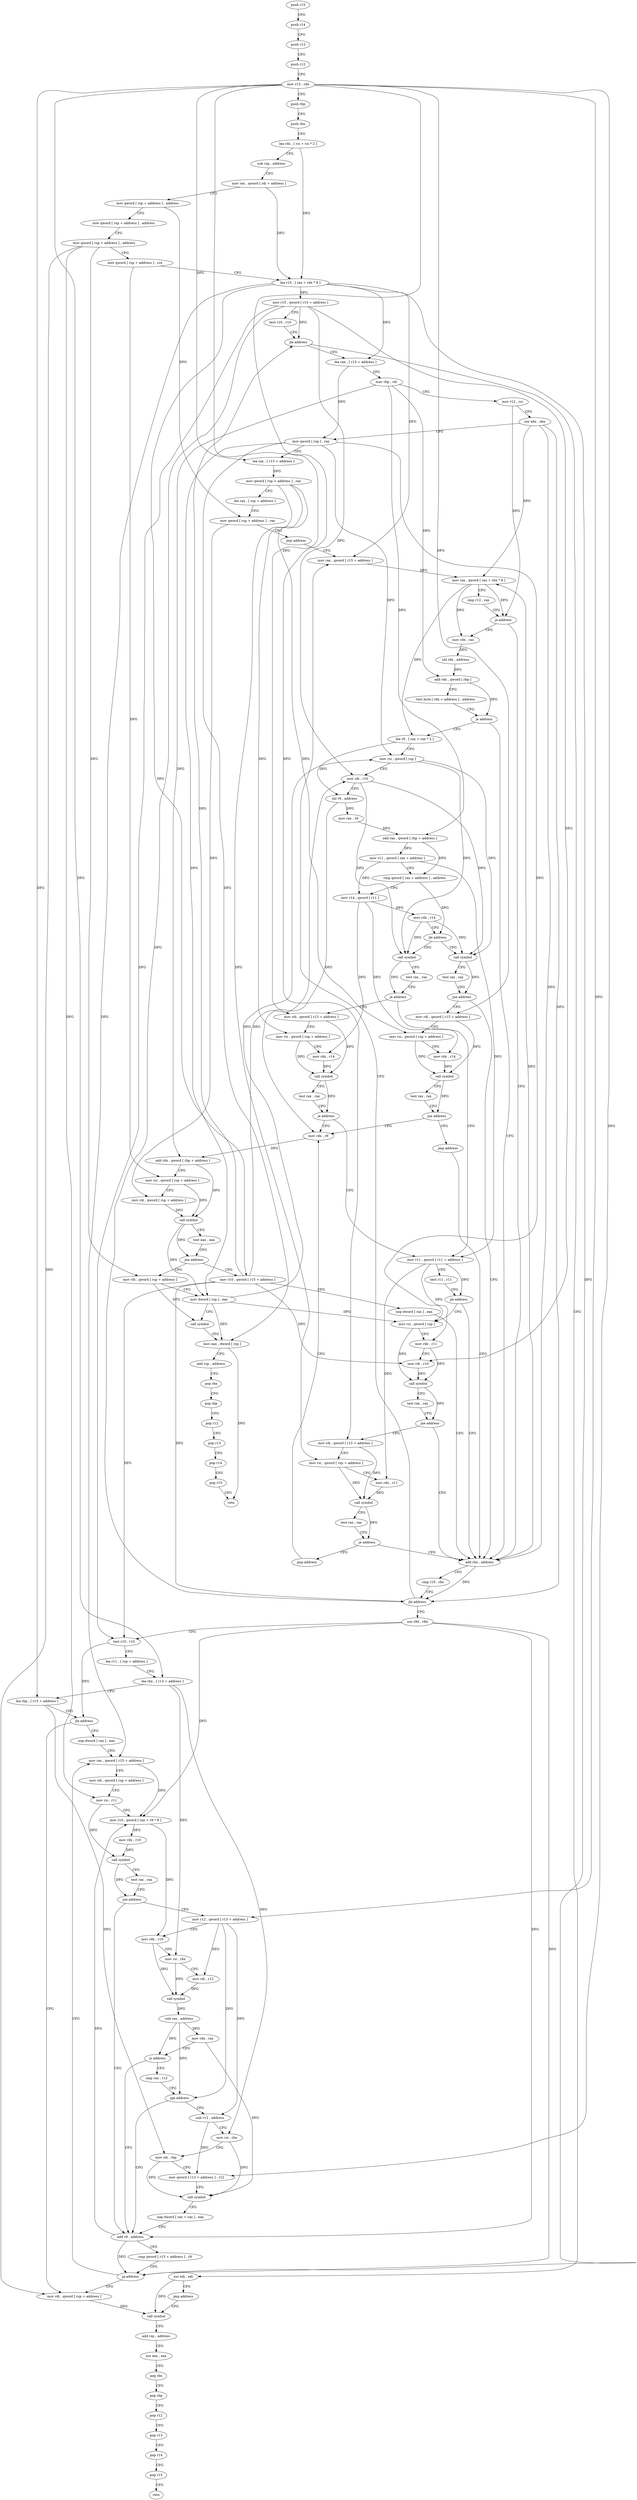digraph "func" {
"4243632" [label = "push r15" ]
"4243634" [label = "push r14" ]
"4243636" [label = "push r13" ]
"4243638" [label = "push r12" ]
"4243640" [label = "mov r13 , rdx" ]
"4243643" [label = "push rbp" ]
"4243644" [label = "push rbx" ]
"4243645" [label = "lea rdx , [ rsi + rsi * 2 ]" ]
"4243649" [label = "sub rsp , address" ]
"4243653" [label = "mov rax , qword [ rdi + address ]" ]
"4243657" [label = "mov qword [ rsp + address ] , address" ]
"4243666" [label = "mov qword [ rsp + address ] , address" ]
"4243675" [label = "mov qword [ rsp + address ] , address" ]
"4243684" [label = "mov qword [ rsp + address ] , rcx" ]
"4243689" [label = "lea r15 , [ rax + rdx * 8 ]" ]
"4243693" [label = "mov r10 , qword [ r15 + address ]" ]
"4243697" [label = "test r10 , r10" ]
"4243700" [label = "jle address" ]
"4244199" [label = "xor edi , edi" ]
"4243706" [label = "lea rax , [ r15 + address ]" ]
"4244201" [label = "jmp address" ]
"4244143" [label = "call symbol" ]
"4243710" [label = "mov rbp , rdi" ]
"4243713" [label = "mov r12 , rsi" ]
"4243716" [label = "xor ebx , ebx" ]
"4243718" [label = "mov qword [ rsp ] , rax" ]
"4243722" [label = "lea rax , [ r13 + address ]" ]
"4243726" [label = "mov qword [ rsp + address ] , rax" ]
"4243731" [label = "lea rax , [ rsp + address ]" ]
"4243736" [label = "mov qword [ rsp + address ] , rax" ]
"4243741" [label = "jmp address" ]
"4243821" [label = "mov rax , qword [ r15 + address ]" ]
"4244148" [label = "add rsp , address" ]
"4244152" [label = "xor eax , eax" ]
"4244154" [label = "pop rbx" ]
"4244155" [label = "pop rbp" ]
"4244156" [label = "pop r12" ]
"4244158" [label = "pop r13" ]
"4244160" [label = "pop r14" ]
"4244162" [label = "pop r15" ]
"4244164" [label = "retn" ]
"4243825" [label = "mov rax , qword [ rax + rbx * 8 ]" ]
"4243829" [label = "cmp r12 , rax" ]
"4243832" [label = "je address" ]
"4243808" [label = "add rbx , address" ]
"4243834" [label = "mov rdx , rax" ]
"4243812" [label = "cmp r10 , rbx" ]
"4243815" [label = "jle address" ]
"4244016" [label = "xor r9d , r9d" ]
"4243837" [label = "shl rdx , address" ]
"4243841" [label = "add rdx , qword [ rbp ]" ]
"4243845" [label = "test byte [ rdx + address ] , address" ]
"4243849" [label = "je address" ]
"4243851" [label = "lea r9 , [ rax + rax * 2 ]" ]
"4244019" [label = "test r10 , r10" ]
"4244022" [label = "lea r11 , [ rsp + address ]" ]
"4244027" [label = "lea rbx , [ r13 + address ]" ]
"4244031" [label = "lea rbp , [ r13 + address ]" ]
"4244035" [label = "jle address" ]
"4244138" [label = "mov rdi , qword [ rsp + address ]" ]
"4244037" [label = "nop dword [ rax ] , eax" ]
"4243855" [label = "mov rsi , qword [ rsp ]" ]
"4243859" [label = "mov rdi , r10" ]
"4243862" [label = "shl r9 , address" ]
"4243866" [label = "mov rax , r9" ]
"4243869" [label = "add rax , qword [ rbp + address ]" ]
"4243873" [label = "mov r11 , qword [ rax + address ]" ]
"4243877" [label = "cmp qword [ rax + address ] , address" ]
"4243882" [label = "mov r14 , qword [ r11 ]" ]
"4243885" [label = "mov rdx , r14" ]
"4243888" [label = "jle address" ]
"4243968" [label = "call symbol" ]
"4243890" [label = "call symbol" ]
"4244040" [label = "mov rax , qword [ r15 + address ]" ]
"4243973" [label = "test rax , rax" ]
"4243976" [label = "jne address" ]
"4243982" [label = "mov rdi , qword [ r13 + address ]" ]
"4243895" [label = "test rax , rax" ]
"4243898" [label = "je address" ]
"4243744" [label = "mov rdi , qword [ r13 + address ]" ]
"4243904" [label = "mov r11 , qword [ r11 + address ]" ]
"4244128" [label = "add r9 , address" ]
"4244132" [label = "cmp qword [ r15 + address ] , r9" ]
"4244136" [label = "jg address" ]
"4244069" [label = "mov r12 , qword [ r13 + address ]" ]
"4244073" [label = "mov rdx , r10" ]
"4244076" [label = "mov rsi , rbx" ]
"4244079" [label = "mov rdi , r12" ]
"4244082" [label = "call symbol" ]
"4244087" [label = "sub rax , address" ]
"4244091" [label = "mov rdx , rax" ]
"4244094" [label = "js address" ]
"4244096" [label = "cmp rax , r12" ]
"4243986" [label = "mov rsi , qword [ rsp + address ]" ]
"4243991" [label = "mov rdx , r14" ]
"4243994" [label = "call symbol" ]
"4243999" [label = "test rax , rax" ]
"4244002" [label = "jne address" ]
"4243770" [label = "mov rdx , r9" ]
"4244008" [label = "jmp address" ]
"4243748" [label = "mov rsi , qword [ rsp + address ]" ]
"4243753" [label = "mov rdx , r14" ]
"4243756" [label = "call symbol" ]
"4243761" [label = "test rax , rax" ]
"4243764" [label = "je address" ]
"4243908" [label = "test r11 , r11" ]
"4243911" [label = "jle address" ]
"4243913" [label = "mov rsi , qword [ rsp ]" ]
"4244044" [label = "mov rdi , qword [ rsp + address ]" ]
"4244049" [label = "mov rsi , r11" ]
"4244052" [label = "mov r10 , qword [ rax + r9 * 8 ]" ]
"4244056" [label = "mov rdx , r10" ]
"4244059" [label = "call symbol" ]
"4244064" [label = "test rax , rax" ]
"4244067" [label = "jne address" ]
"4244099" [label = "jge address" ]
"4244101" [label = "sub r12 , address" ]
"4243773" [label = "add rdx , qword [ rbp + address ]" ]
"4243777" [label = "mov rsi , qword [ rsp + address ]" ]
"4243782" [label = "mov rdi , qword [ rsp + address ]" ]
"4243787" [label = "call symbol" ]
"4243792" [label = "test eax , eax" ]
"4243794" [label = "jne address" ]
"4244168" [label = "mov rdi , qword [ rsp + address ]" ]
"4243800" [label = "mov r10 , qword [ r15 + address ]" ]
"4243917" [label = "mov rdx , r11" ]
"4243920" [label = "mov rdi , r10" ]
"4243923" [label = "call symbol" ]
"4243928" [label = "test rax , rax" ]
"4243931" [label = "jne address" ]
"4243933" [label = "mov rdi , qword [ r13 + address ]" ]
"4244105" [label = "mov rsi , rbx" ]
"4244108" [label = "mov rdi , rbp" ]
"4244111" [label = "mov qword [ r13 + address ] , r12" ]
"4244115" [label = "call symbol" ]
"4244120" [label = "nop dword [ rax + rax ] , eax" ]
"4244173" [label = "mov dword [ rsp ] , eax" ]
"4244176" [label = "call symbol" ]
"4244181" [label = "mov eax , dword [ rsp ]" ]
"4244184" [label = "add rsp , address" ]
"4244188" [label = "pop rbx" ]
"4244189" [label = "pop rbp" ]
"4244190" [label = "pop r12" ]
"4244192" [label = "pop r13" ]
"4244194" [label = "pop r14" ]
"4244196" [label = "pop r15" ]
"4244198" [label = "retn" ]
"4243804" [label = "nop dword [ rax ] , eax" ]
"4243937" [label = "mov rsi , qword [ rsp + address ]" ]
"4243942" [label = "mov rdx , r11" ]
"4243945" [label = "call symbol" ]
"4243950" [label = "test rax , rax" ]
"4243953" [label = "je address" ]
"4243959" [label = "jmp address" ]
"4243632" -> "4243634" [ label = "CFG" ]
"4243634" -> "4243636" [ label = "CFG" ]
"4243636" -> "4243638" [ label = "CFG" ]
"4243638" -> "4243640" [ label = "CFG" ]
"4243640" -> "4243643" [ label = "CFG" ]
"4243640" -> "4243722" [ label = "DFG" ]
"4243640" -> "4244027" [ label = "DFG" ]
"4243640" -> "4244031" [ label = "DFG" ]
"4243640" -> "4243982" [ label = "DFG" ]
"4243640" -> "4243744" [ label = "DFG" ]
"4243640" -> "4244069" [ label = "DFG" ]
"4243640" -> "4243933" [ label = "DFG" ]
"4243640" -> "4244111" [ label = "DFG" ]
"4243643" -> "4243644" [ label = "CFG" ]
"4243644" -> "4243645" [ label = "CFG" ]
"4243645" -> "4243649" [ label = "CFG" ]
"4243645" -> "4243689" [ label = "DFG" ]
"4243649" -> "4243653" [ label = "CFG" ]
"4243653" -> "4243657" [ label = "CFG" ]
"4243653" -> "4243689" [ label = "DFG" ]
"4243657" -> "4243666" [ label = "CFG" ]
"4243657" -> "4243736" [ label = "DFG" ]
"4243666" -> "4243675" [ label = "CFG" ]
"4243675" -> "4243684" [ label = "CFG" ]
"4243675" -> "4244138" [ label = "DFG" ]
"4243675" -> "4244168" [ label = "DFG" ]
"4243675" -> "4244049" [ label = "DFG" ]
"4243684" -> "4243689" [ label = "CFG" ]
"4243684" -> "4243777" [ label = "DFG" ]
"4243689" -> "4243693" [ label = "DFG" ]
"4243689" -> "4243706" [ label = "DFG" ]
"4243689" -> "4243821" [ label = "DFG" ]
"4243689" -> "4244040" [ label = "DFG" ]
"4243689" -> "4244136" [ label = "DFG" ]
"4243689" -> "4243800" [ label = "DFG" ]
"4243693" -> "4243697" [ label = "CFG" ]
"4243693" -> "4243700" [ label = "DFG" ]
"4243693" -> "4243815" [ label = "DFG" ]
"4243693" -> "4244019" [ label = "DFG" ]
"4243693" -> "4243859" [ label = "DFG" ]
"4243693" -> "4243920" [ label = "DFG" ]
"4243697" -> "4243700" [ label = "CFG" ]
"4243700" -> "4244199" [ label = "CFG" ]
"4243700" -> "4243706" [ label = "CFG" ]
"4244199" -> "4244201" [ label = "CFG" ]
"4244199" -> "4244143" [ label = "DFG" ]
"4243706" -> "4243710" [ label = "CFG" ]
"4243706" -> "4243718" [ label = "DFG" ]
"4244201" -> "4244143" [ label = "CFG" ]
"4244143" -> "4244148" [ label = "CFG" ]
"4243710" -> "4243713" [ label = "CFG" ]
"4243710" -> "4243841" [ label = "DFG" ]
"4243710" -> "4243869" [ label = "DFG" ]
"4243710" -> "4243773" [ label = "DFG" ]
"4243713" -> "4243716" [ label = "CFG" ]
"4243713" -> "4243832" [ label = "DFG" ]
"4243716" -> "4243718" [ label = "CFG" ]
"4243716" -> "4243825" [ label = "DFG" ]
"4243716" -> "4243808" [ label = "DFG" ]
"4243716" -> "4243815" [ label = "DFG" ]
"4243718" -> "4243722" [ label = "CFG" ]
"4243718" -> "4243855" [ label = "DFG" ]
"4243718" -> "4243913" [ label = "DFG" ]
"4243718" -> "4244173" [ label = "DFG" ]
"4243718" -> "4244181" [ label = "DFG" ]
"4243722" -> "4243726" [ label = "DFG" ]
"4243726" -> "4243731" [ label = "CFG" ]
"4243726" -> "4243986" [ label = "DFG" ]
"4243726" -> "4243748" [ label = "DFG" ]
"4243726" -> "4243937" [ label = "DFG" ]
"4243731" -> "4243736" [ label = "CFG" ]
"4243736" -> "4243741" [ label = "CFG" ]
"4243736" -> "4243782" [ label = "DFG" ]
"4243741" -> "4243821" [ label = "CFG" ]
"4243821" -> "4243825" [ label = "DFG" ]
"4244148" -> "4244152" [ label = "CFG" ]
"4244152" -> "4244154" [ label = "CFG" ]
"4244154" -> "4244155" [ label = "CFG" ]
"4244155" -> "4244156" [ label = "CFG" ]
"4244156" -> "4244158" [ label = "CFG" ]
"4244158" -> "4244160" [ label = "CFG" ]
"4244160" -> "4244162" [ label = "CFG" ]
"4244162" -> "4244164" [ label = "CFG" ]
"4243825" -> "4243829" [ label = "CFG" ]
"4243825" -> "4243832" [ label = "DFG" ]
"4243825" -> "4243834" [ label = "DFG" ]
"4243825" -> "4243851" [ label = "DFG" ]
"4243829" -> "4243832" [ label = "CFG" ]
"4243832" -> "4243808" [ label = "CFG" ]
"4243832" -> "4243834" [ label = "CFG" ]
"4243808" -> "4243812" [ label = "CFG" ]
"4243808" -> "4243825" [ label = "DFG" ]
"4243808" -> "4243815" [ label = "DFG" ]
"4243834" -> "4243837" [ label = "DFG" ]
"4243812" -> "4243815" [ label = "CFG" ]
"4243815" -> "4244016" [ label = "CFG" ]
"4243815" -> "4243821" [ label = "CFG" ]
"4244016" -> "4244019" [ label = "CFG" ]
"4244016" -> "4244052" [ label = "DFG" ]
"4244016" -> "4244128" [ label = "DFG" ]
"4244016" -> "4244136" [ label = "DFG" ]
"4243837" -> "4243841" [ label = "DFG" ]
"4243841" -> "4243845" [ label = "CFG" ]
"4243841" -> "4243849" [ label = "DFG" ]
"4243845" -> "4243849" [ label = "CFG" ]
"4243849" -> "4243808" [ label = "CFG" ]
"4243849" -> "4243851" [ label = "CFG" ]
"4243851" -> "4243855" [ label = "CFG" ]
"4243851" -> "4243862" [ label = "DFG" ]
"4244019" -> "4244022" [ label = "CFG" ]
"4244019" -> "4244035" [ label = "DFG" ]
"4244022" -> "4244027" [ label = "CFG" ]
"4244027" -> "4244031" [ label = "CFG" ]
"4244027" -> "4244076" [ label = "DFG" ]
"4244027" -> "4244105" [ label = "DFG" ]
"4244031" -> "4244035" [ label = "CFG" ]
"4244031" -> "4244108" [ label = "DFG" ]
"4244035" -> "4244138" [ label = "CFG" ]
"4244035" -> "4244037" [ label = "CFG" ]
"4244138" -> "4244143" [ label = "DFG" ]
"4244037" -> "4244040" [ label = "CFG" ]
"4243855" -> "4243859" [ label = "CFG" ]
"4243855" -> "4243968" [ label = "DFG" ]
"4243855" -> "4243890" [ label = "DFG" ]
"4243859" -> "4243862" [ label = "CFG" ]
"4243859" -> "4243968" [ label = "DFG" ]
"4243859" -> "4243890" [ label = "DFG" ]
"4243862" -> "4243866" [ label = "DFG" ]
"4243862" -> "4243770" [ label = "DFG" ]
"4243866" -> "4243869" [ label = "DFG" ]
"4243869" -> "4243873" [ label = "DFG" ]
"4243869" -> "4243877" [ label = "DFG" ]
"4243873" -> "4243877" [ label = "CFG" ]
"4243873" -> "4243882" [ label = "DFG" ]
"4243873" -> "4243904" [ label = "DFG" ]
"4243877" -> "4243882" [ label = "CFG" ]
"4243877" -> "4243888" [ label = "DFG" ]
"4243882" -> "4243885" [ label = "DFG" ]
"4243882" -> "4243991" [ label = "DFG" ]
"4243882" -> "4243753" [ label = "DFG" ]
"4243885" -> "4243888" [ label = "CFG" ]
"4243885" -> "4243968" [ label = "DFG" ]
"4243885" -> "4243890" [ label = "DFG" ]
"4243888" -> "4243968" [ label = "CFG" ]
"4243888" -> "4243890" [ label = "CFG" ]
"4243968" -> "4243973" [ label = "CFG" ]
"4243968" -> "4243976" [ label = "DFG" ]
"4243890" -> "4243895" [ label = "CFG" ]
"4243890" -> "4243898" [ label = "DFG" ]
"4244040" -> "4244044" [ label = "CFG" ]
"4244040" -> "4244052" [ label = "DFG" ]
"4243973" -> "4243976" [ label = "CFG" ]
"4243976" -> "4243808" [ label = "CFG" ]
"4243976" -> "4243982" [ label = "CFG" ]
"4243982" -> "4243986" [ label = "CFG" ]
"4243982" -> "4243994" [ label = "DFG" ]
"4243895" -> "4243898" [ label = "CFG" ]
"4243898" -> "4243744" [ label = "CFG" ]
"4243898" -> "4243904" [ label = "CFG" ]
"4243744" -> "4243748" [ label = "CFG" ]
"4243744" -> "4243756" [ label = "DFG" ]
"4243904" -> "4243908" [ label = "CFG" ]
"4243904" -> "4243911" [ label = "DFG" ]
"4243904" -> "4243917" [ label = "DFG" ]
"4243904" -> "4243942" [ label = "DFG" ]
"4244128" -> "4244132" [ label = "CFG" ]
"4244128" -> "4244052" [ label = "DFG" ]
"4244128" -> "4244136" [ label = "DFG" ]
"4244132" -> "4244136" [ label = "CFG" ]
"4244136" -> "4244040" [ label = "CFG" ]
"4244136" -> "4244138" [ label = "CFG" ]
"4244069" -> "4244073" [ label = "CFG" ]
"4244069" -> "4244079" [ label = "DFG" ]
"4244069" -> "4244099" [ label = "DFG" ]
"4244069" -> "4244101" [ label = "DFG" ]
"4244073" -> "4244076" [ label = "CFG" ]
"4244073" -> "4244082" [ label = "DFG" ]
"4244076" -> "4244079" [ label = "CFG" ]
"4244076" -> "4244082" [ label = "DFG" ]
"4244079" -> "4244082" [ label = "DFG" ]
"4244082" -> "4244087" [ label = "DFG" ]
"4244087" -> "4244091" [ label = "DFG" ]
"4244087" -> "4244099" [ label = "DFG" ]
"4244087" -> "4244094" [ label = "DFG" ]
"4244091" -> "4244094" [ label = "CFG" ]
"4244091" -> "4244115" [ label = "DFG" ]
"4244094" -> "4244128" [ label = "CFG" ]
"4244094" -> "4244096" [ label = "CFG" ]
"4244096" -> "4244099" [ label = "CFG" ]
"4243986" -> "4243991" [ label = "CFG" ]
"4243986" -> "4243994" [ label = "DFG" ]
"4243991" -> "4243994" [ label = "DFG" ]
"4243994" -> "4243999" [ label = "CFG" ]
"4243994" -> "4244002" [ label = "DFG" ]
"4243999" -> "4244002" [ label = "CFG" ]
"4244002" -> "4243770" [ label = "CFG" ]
"4244002" -> "4244008" [ label = "CFG" ]
"4243770" -> "4243773" [ label = "DFG" ]
"4244008" -> "4243808" [ label = "CFG" ]
"4243748" -> "4243753" [ label = "CFG" ]
"4243748" -> "4243756" [ label = "DFG" ]
"4243753" -> "4243756" [ label = "DFG" ]
"4243756" -> "4243761" [ label = "CFG" ]
"4243756" -> "4243764" [ label = "DFG" ]
"4243761" -> "4243764" [ label = "CFG" ]
"4243764" -> "4243904" [ label = "CFG" ]
"4243764" -> "4243770" [ label = "CFG" ]
"4243908" -> "4243911" [ label = "CFG" ]
"4243911" -> "4243808" [ label = "CFG" ]
"4243911" -> "4243913" [ label = "CFG" ]
"4243913" -> "4243917" [ label = "CFG" ]
"4243913" -> "4243923" [ label = "DFG" ]
"4244044" -> "4244049" [ label = "CFG" ]
"4244049" -> "4244052" [ label = "CFG" ]
"4244049" -> "4244059" [ label = "DFG" ]
"4244052" -> "4244056" [ label = "DFG" ]
"4244052" -> "4244073" [ label = "DFG" ]
"4244056" -> "4244059" [ label = "DFG" ]
"4244059" -> "4244064" [ label = "CFG" ]
"4244059" -> "4244067" [ label = "DFG" ]
"4244064" -> "4244067" [ label = "CFG" ]
"4244067" -> "4244128" [ label = "CFG" ]
"4244067" -> "4244069" [ label = "CFG" ]
"4244099" -> "4244128" [ label = "CFG" ]
"4244099" -> "4244101" [ label = "CFG" ]
"4244101" -> "4244105" [ label = "CFG" ]
"4244101" -> "4244111" [ label = "DFG" ]
"4243773" -> "4243777" [ label = "CFG" ]
"4243773" -> "4243787" [ label = "DFG" ]
"4243777" -> "4243782" [ label = "CFG" ]
"4243777" -> "4243787" [ label = "DFG" ]
"4243782" -> "4243787" [ label = "DFG" ]
"4243787" -> "4243792" [ label = "CFG" ]
"4243787" -> "4243794" [ label = "DFG" ]
"4243787" -> "4244173" [ label = "DFG" ]
"4243792" -> "4243794" [ label = "CFG" ]
"4243794" -> "4244168" [ label = "CFG" ]
"4243794" -> "4243800" [ label = "CFG" ]
"4244168" -> "4244173" [ label = "CFG" ]
"4244168" -> "4244176" [ label = "DFG" ]
"4243800" -> "4243804" [ label = "CFG" ]
"4243800" -> "4243700" [ label = "DFG" ]
"4243800" -> "4244019" [ label = "DFG" ]
"4243800" -> "4243859" [ label = "DFG" ]
"4243800" -> "4243920" [ label = "DFG" ]
"4243800" -> "4243815" [ label = "DFG" ]
"4243917" -> "4243920" [ label = "CFG" ]
"4243917" -> "4243923" [ label = "DFG" ]
"4243920" -> "4243923" [ label = "DFG" ]
"4243923" -> "4243928" [ label = "CFG" ]
"4243923" -> "4243931" [ label = "DFG" ]
"4243928" -> "4243931" [ label = "CFG" ]
"4243931" -> "4243808" [ label = "CFG" ]
"4243931" -> "4243933" [ label = "CFG" ]
"4243933" -> "4243937" [ label = "CFG" ]
"4243933" -> "4243945" [ label = "DFG" ]
"4244105" -> "4244108" [ label = "CFG" ]
"4244105" -> "4244115" [ label = "DFG" ]
"4244108" -> "4244111" [ label = "CFG" ]
"4244108" -> "4244115" [ label = "DFG" ]
"4244111" -> "4244115" [ label = "CFG" ]
"4244115" -> "4244120" [ label = "CFG" ]
"4244120" -> "4244128" [ label = "CFG" ]
"4244173" -> "4244176" [ label = "CFG" ]
"4244173" -> "4243855" [ label = "DFG" ]
"4244173" -> "4243913" [ label = "DFG" ]
"4244173" -> "4244181" [ label = "DFG" ]
"4244176" -> "4244181" [ label = "CFG" ]
"4244181" -> "4244184" [ label = "CFG" ]
"4244181" -> "4244198" [ label = "DFG" ]
"4244184" -> "4244188" [ label = "CFG" ]
"4244188" -> "4244189" [ label = "CFG" ]
"4244189" -> "4244190" [ label = "CFG" ]
"4244190" -> "4244192" [ label = "CFG" ]
"4244192" -> "4244194" [ label = "CFG" ]
"4244194" -> "4244196" [ label = "CFG" ]
"4244196" -> "4244198" [ label = "CFG" ]
"4243804" -> "4243808" [ label = "CFG" ]
"4243937" -> "4243942" [ label = "CFG" ]
"4243937" -> "4243945" [ label = "DFG" ]
"4243942" -> "4243945" [ label = "DFG" ]
"4243945" -> "4243950" [ label = "CFG" ]
"4243945" -> "4243953" [ label = "DFG" ]
"4243950" -> "4243953" [ label = "CFG" ]
"4243953" -> "4243808" [ label = "CFG" ]
"4243953" -> "4243959" [ label = "CFG" ]
"4243959" -> "4243770" [ label = "CFG" ]
}
